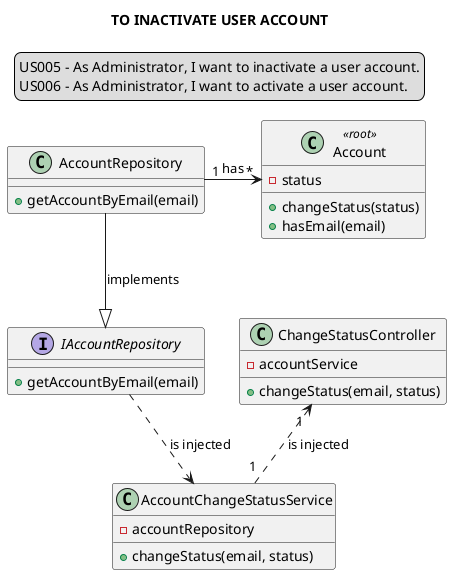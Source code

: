 @startuml
legend top
US005 - As Administrator, I want to inactivate a user account.
US006 - As Administrator, I want to activate a user account.
end legend
skinparam sequenceMessageAlign center
title TO INACTIVATE USER ACCOUNT

class ChangeStatusController {
-accountService
+changeStatus(email, status)
}

class AccountChangeStatusService {
-accountRepository
+changeStatus(email, status)
}

class AccountRepository{
+getAccountByEmail(email)
}

interface IAccountRepository{
+getAccountByEmail(email)
}

class Account <<root>>{
-status
+changeStatus(status)
+hasEmail(email)
}

AccountRepository "1"->"*" Account: has
ChangeStatusController"1 " <.. "1 "AccountChangeStatusService : is injected
IAccountRepository ..> AccountChangeStatusService : is injected
AccountRepository --|> IAccountRepository : implements

@enduml
